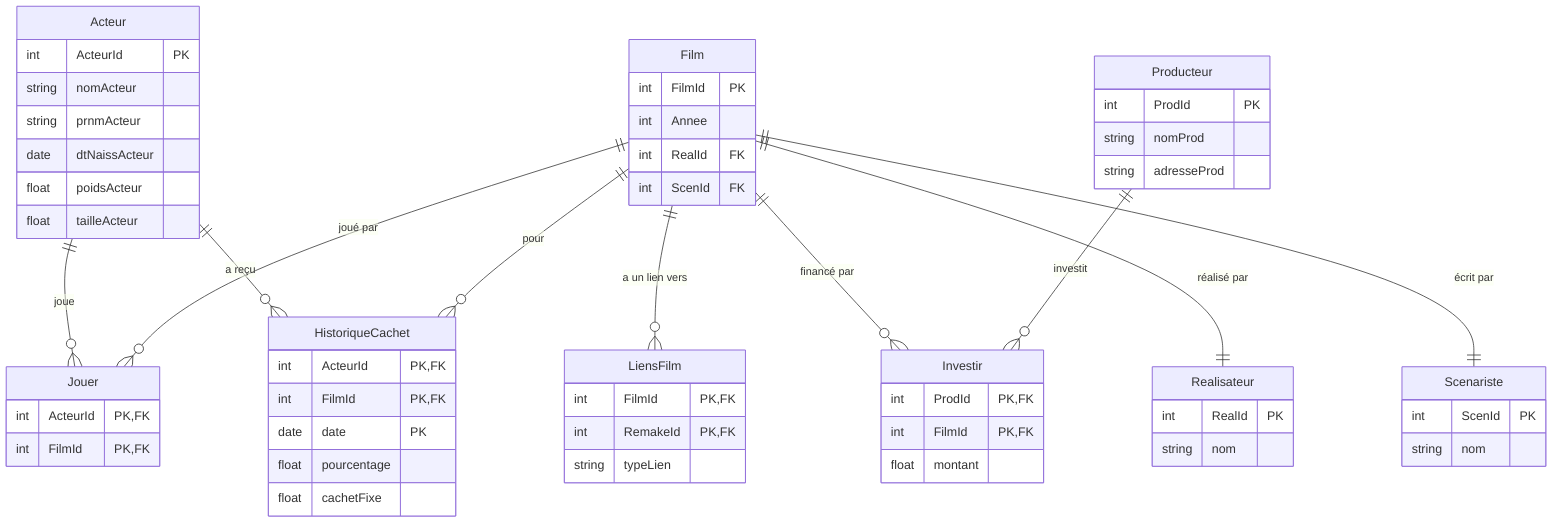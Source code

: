 erDiagram
    Acteur {
        int ActeurId PK
        string nomActeur
        string prnmActeur
        date dtNaissActeur
        float poidsActeur
        float tailleActeur
    }

    Film {
        int FilmId PK
        int Annee
        int RealId FK
        int ScenId FK
    }

    Realisateur {
        int RealId PK
        string nom
    }

    Scenariste {
        int ScenId PK
        string nom
    }

    Producteur {
        int ProdId PK
        string nomProd
        string adresseProd
    }

    Jouer {
        int ActeurId PK, FK
        int FilmId PK, FK
    }

    HistoriqueCachet {
        int ActeurId PK, FK
        int FilmId PK, FK
        date date PK
        float pourcentage
        float cachetFixe
    }

    LiensFilm {
        int FilmId PK, FK
        int RemakeId PK, FK
        string typeLien
    }

    Investir {
        int ProdId PK, FK
        int FilmId PK, FK
        float montant
    }

    %% Relations principales
    Acteur ||--o{ Jouer : "joue"
    Film ||--o{ Jouer : "joué par"
    Acteur ||--o{ HistoriqueCachet : "a reçu"
    Film ||--o{ HistoriqueCachet : "pour"
    Film ||--o{ LiensFilm : "a un lien vers"
    Film ||--o{ Investir : "financé par"
    Producteur ||--o{ Investir : "investit"
    Film ||--|| Realisateur : "réalisé par"
    Film ||--|| Scenariste : "écrit par"